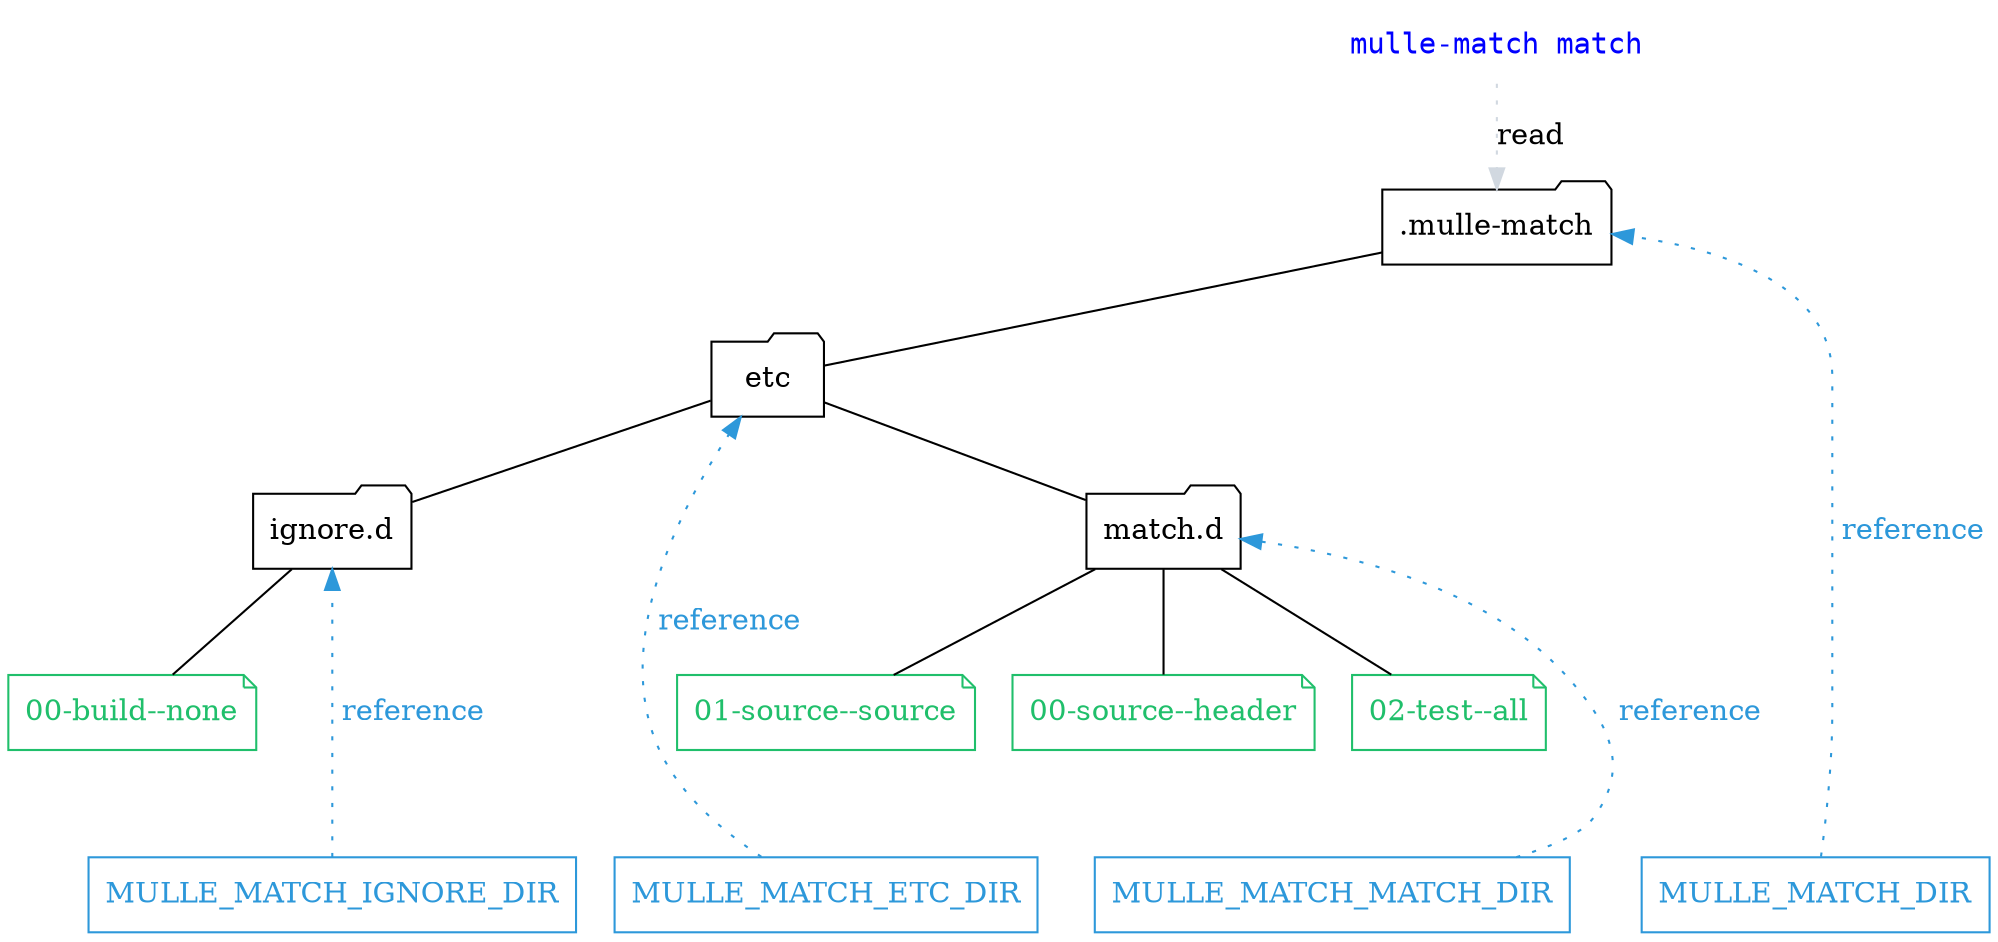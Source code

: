 digraph G {
    graph [rankdir = TD];

    "mulle-match match" [ shape="none", fontcolor="blue", fontname="monospace"]

    node[ shape=folder ];

    { rank = "same"; "mulle-match match" };
    { rank = "same"; ".mulle-match"  };


    edge[ arrowhead="none" ];

    "match.d"         [ shape="folder", label="match.d" ]

    node[shape=note, color="#20bf6b", fontcolor="#20bf6b"];

    { rank = "same"; "match.d", "ignore2" };

    { rank = "same"; "s_source", "s_header", "s_test", "s_build"  };

    "s_header"        [ label="00-source--header"]
    "s_source"        [ label="01-source--source"]
    "s_test"          [ label="02-test--all"]
    "s_build"         [ label="00-build--none"]

    node[shape=folder, color="black", fontcolor="black"];

    ".mulle-match"     -> "etc"
    "etc"                -> "match.d"

    "match.d"            -> "s_header"
    "match.d"            -> "s_source"
    "match.d"            -> "s_test"

    "etc"                -> "ignore2"

    node[ shape=note, color="#d1d8e0", fontcolor="#d1d8e0"];
    edge[ arrowhead="none", color="#d1d8e0" ];
    "ignore2"         [ shape="folder", label="ignore.d", color="black", fontcolor="black" ]

    "s_header"        [ label="00-source--header"]
    "s_source"        [ label="01-source--source"]
    "s_test"          [ label="02-test--all"]

    { rank = "same"; "s_source", "s_header", "s_test" };

    "ignore2"  -> "s_build" [ color="black" ]

    edge[ arrowhead="", style="dotted" ];

    "mulle-match match" -> ".mulle-match"  [ label="read" ]

    node[ shape=record, color="#2d98da", fontcolor="#2d98da"];
    edge[ arrowhead="", color="#2d98da", fontcolor="#2d98da", style="dotted", label=" reference" ];

    { rank = "same"; "MULLE_MATCH_ETC_DIR", "MULLE_MATCH_MATCH_DIR", "MULLE_MATCH_DIR", "MULLE_MATCH_IGNORE_DIR" };

    "s_source" -> "MULLE_MATCH_DIR"        [ style="invis" ]
    "s_source" -> "MULLE_MATCH_ETC_DIR"    [ style="invis" ]
    "s_source" -> "MULLE_MATCH_MATCH_DIR"  [ style="invis" ]


    "MULLE_MATCH_MATCH_DIR"  -> "match.d"
    "MULLE_MATCH_DIR"        -> ".mulle-match"
    "MULLE_MATCH_ETC_DIR"    -> "etc"
    "MULLE_MATCH_IGNORE_DIR" -> "ignore2"
}
